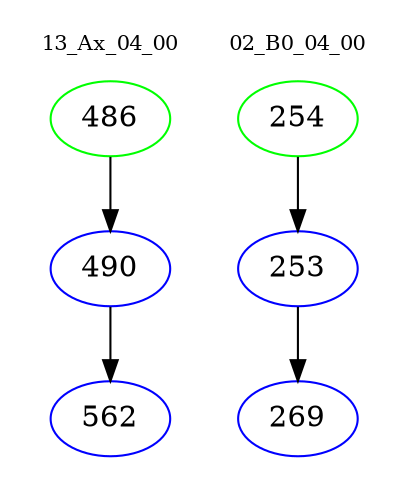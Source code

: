 digraph{
subgraph cluster_0 {
color = white
label = "13_Ax_04_00";
fontsize=10;
T0_486 [label="486", color="green"]
T0_486 -> T0_490 [color="black"]
T0_490 [label="490", color="blue"]
T0_490 -> T0_562 [color="black"]
T0_562 [label="562", color="blue"]
}
subgraph cluster_1 {
color = white
label = "02_B0_04_00";
fontsize=10;
T1_254 [label="254", color="green"]
T1_254 -> T1_253 [color="black"]
T1_253 [label="253", color="blue"]
T1_253 -> T1_269 [color="black"]
T1_269 [label="269", color="blue"]
}
}
